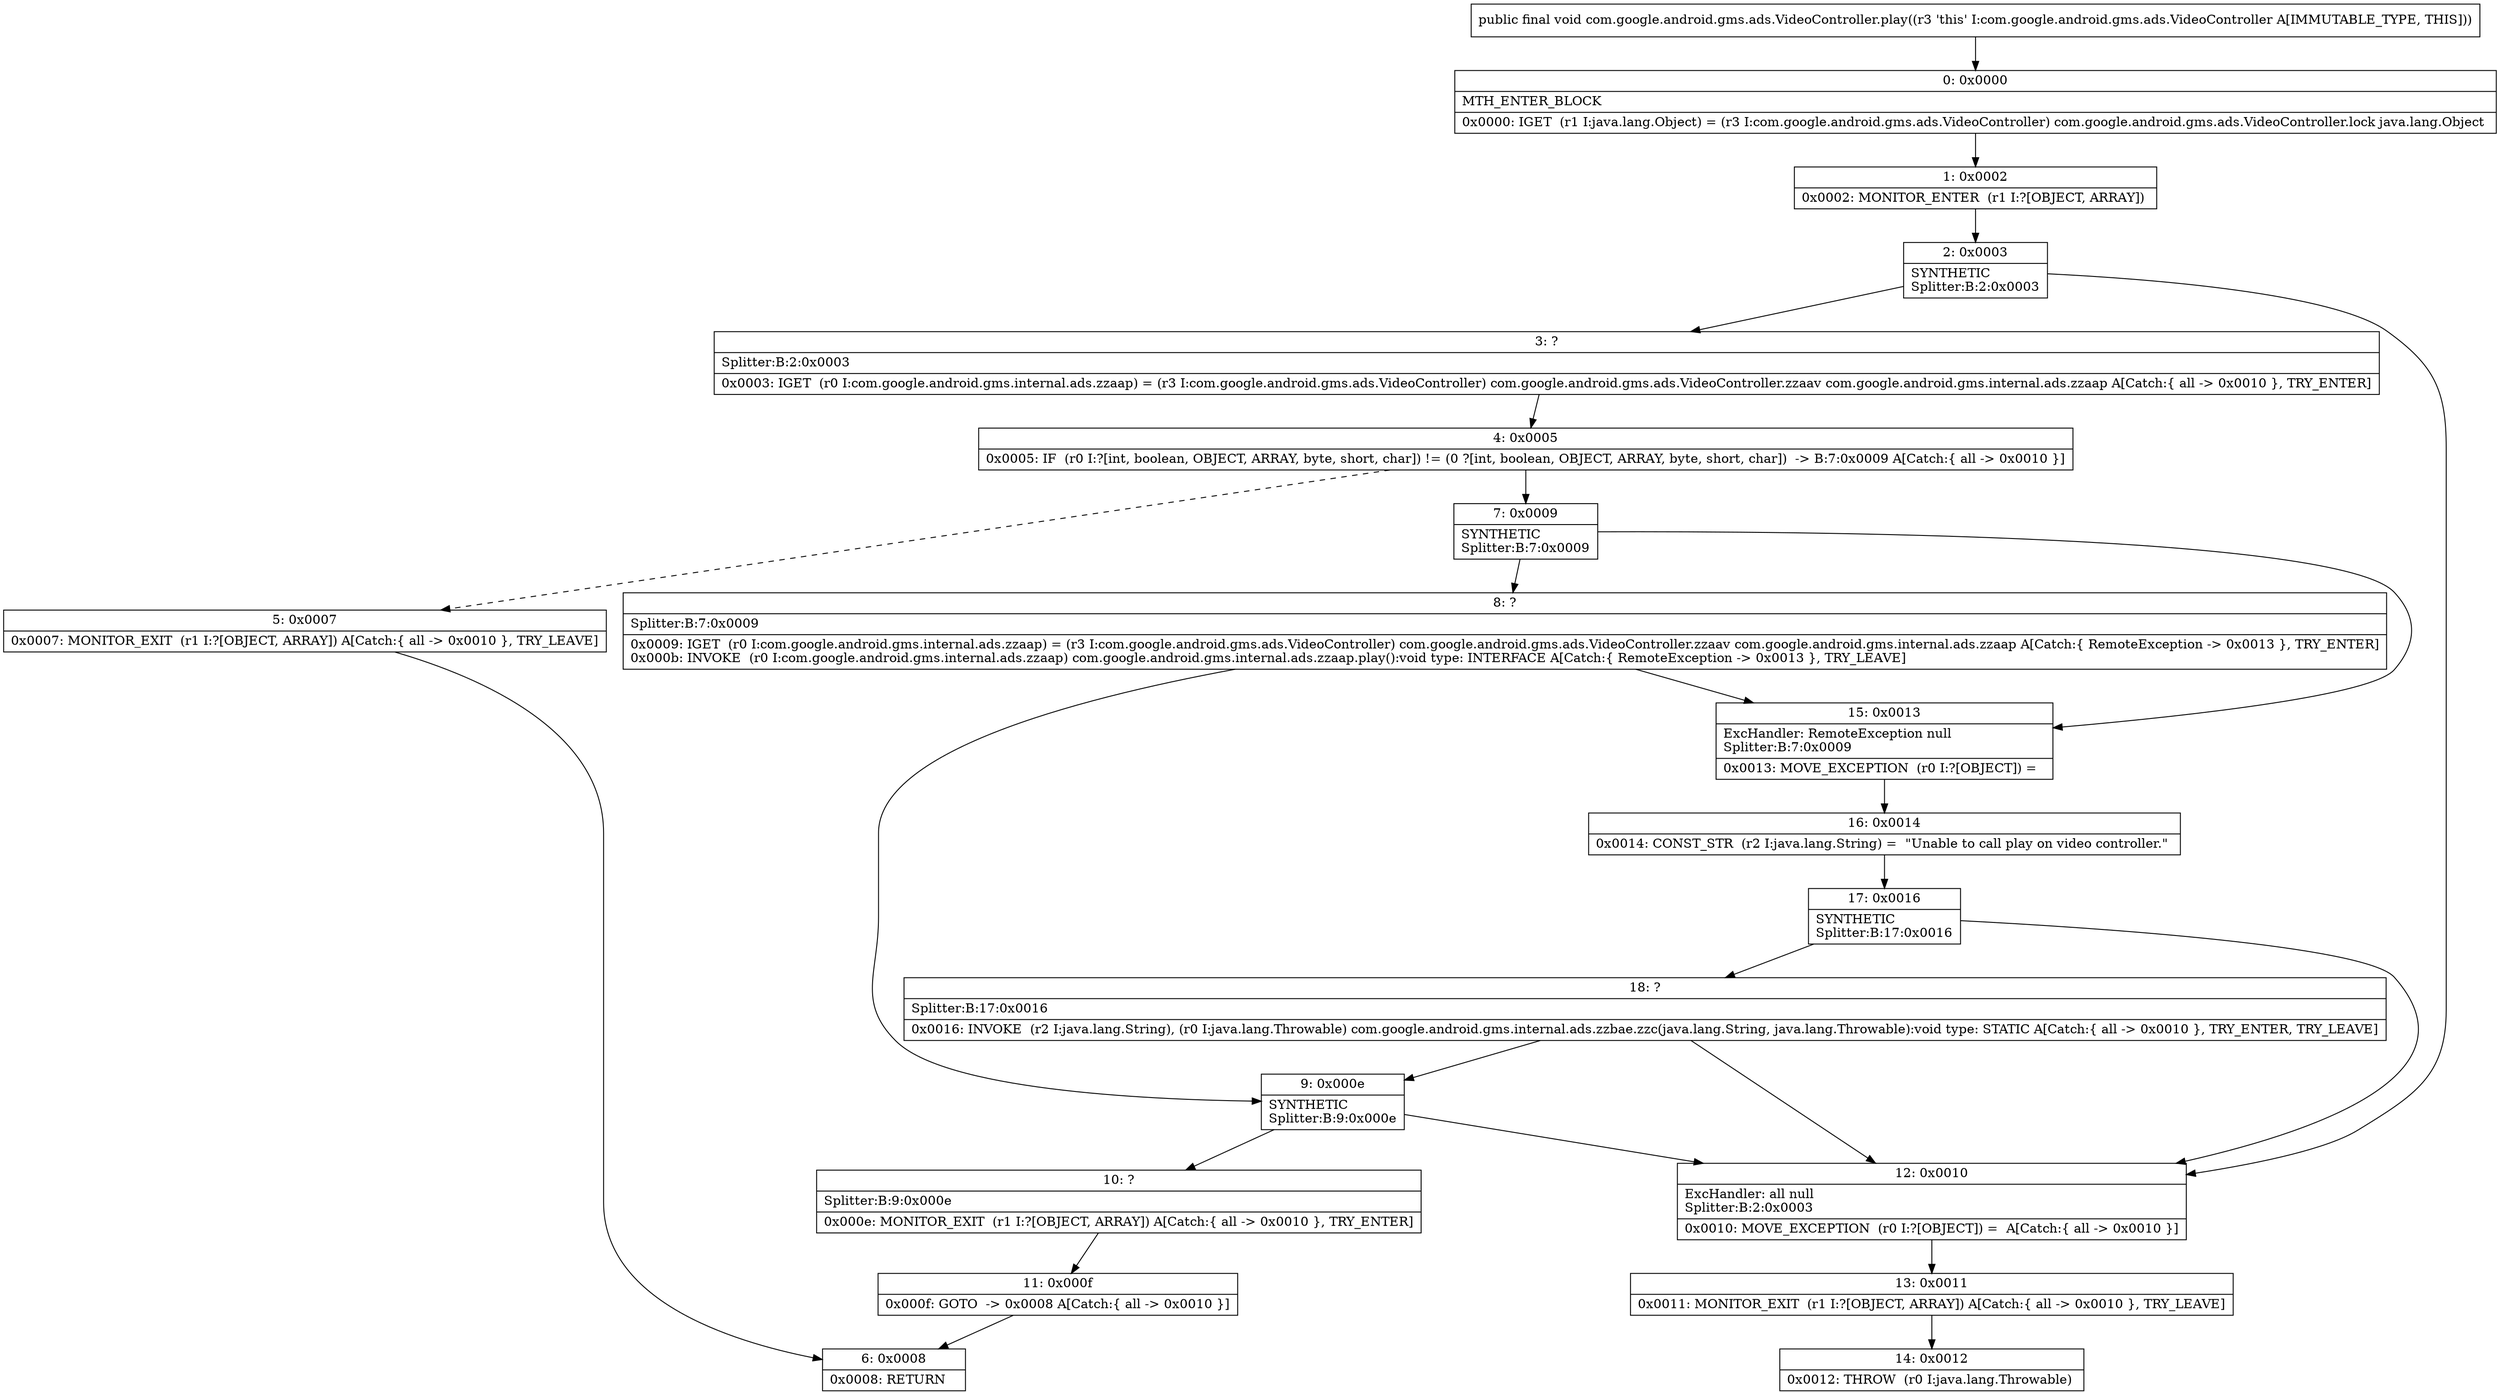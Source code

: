 digraph "CFG forcom.google.android.gms.ads.VideoController.play()V" {
Node_0 [shape=record,label="{0\:\ 0x0000|MTH_ENTER_BLOCK\l|0x0000: IGET  (r1 I:java.lang.Object) = (r3 I:com.google.android.gms.ads.VideoController) com.google.android.gms.ads.VideoController.lock java.lang.Object \l}"];
Node_1 [shape=record,label="{1\:\ 0x0002|0x0002: MONITOR_ENTER  (r1 I:?[OBJECT, ARRAY]) \l}"];
Node_2 [shape=record,label="{2\:\ 0x0003|SYNTHETIC\lSplitter:B:2:0x0003\l}"];
Node_3 [shape=record,label="{3\:\ ?|Splitter:B:2:0x0003\l|0x0003: IGET  (r0 I:com.google.android.gms.internal.ads.zzaap) = (r3 I:com.google.android.gms.ads.VideoController) com.google.android.gms.ads.VideoController.zzaav com.google.android.gms.internal.ads.zzaap A[Catch:\{ all \-\> 0x0010 \}, TRY_ENTER]\l}"];
Node_4 [shape=record,label="{4\:\ 0x0005|0x0005: IF  (r0 I:?[int, boolean, OBJECT, ARRAY, byte, short, char]) != (0 ?[int, boolean, OBJECT, ARRAY, byte, short, char])  \-\> B:7:0x0009 A[Catch:\{ all \-\> 0x0010 \}]\l}"];
Node_5 [shape=record,label="{5\:\ 0x0007|0x0007: MONITOR_EXIT  (r1 I:?[OBJECT, ARRAY]) A[Catch:\{ all \-\> 0x0010 \}, TRY_LEAVE]\l}"];
Node_6 [shape=record,label="{6\:\ 0x0008|0x0008: RETURN   \l}"];
Node_7 [shape=record,label="{7\:\ 0x0009|SYNTHETIC\lSplitter:B:7:0x0009\l}"];
Node_8 [shape=record,label="{8\:\ ?|Splitter:B:7:0x0009\l|0x0009: IGET  (r0 I:com.google.android.gms.internal.ads.zzaap) = (r3 I:com.google.android.gms.ads.VideoController) com.google.android.gms.ads.VideoController.zzaav com.google.android.gms.internal.ads.zzaap A[Catch:\{ RemoteException \-\> 0x0013 \}, TRY_ENTER]\l0x000b: INVOKE  (r0 I:com.google.android.gms.internal.ads.zzaap) com.google.android.gms.internal.ads.zzaap.play():void type: INTERFACE A[Catch:\{ RemoteException \-\> 0x0013 \}, TRY_LEAVE]\l}"];
Node_9 [shape=record,label="{9\:\ 0x000e|SYNTHETIC\lSplitter:B:9:0x000e\l}"];
Node_10 [shape=record,label="{10\:\ ?|Splitter:B:9:0x000e\l|0x000e: MONITOR_EXIT  (r1 I:?[OBJECT, ARRAY]) A[Catch:\{ all \-\> 0x0010 \}, TRY_ENTER]\l}"];
Node_11 [shape=record,label="{11\:\ 0x000f|0x000f: GOTO  \-\> 0x0008 A[Catch:\{ all \-\> 0x0010 \}]\l}"];
Node_12 [shape=record,label="{12\:\ 0x0010|ExcHandler: all null\lSplitter:B:2:0x0003\l|0x0010: MOVE_EXCEPTION  (r0 I:?[OBJECT]) =  A[Catch:\{ all \-\> 0x0010 \}]\l}"];
Node_13 [shape=record,label="{13\:\ 0x0011|0x0011: MONITOR_EXIT  (r1 I:?[OBJECT, ARRAY]) A[Catch:\{ all \-\> 0x0010 \}, TRY_LEAVE]\l}"];
Node_14 [shape=record,label="{14\:\ 0x0012|0x0012: THROW  (r0 I:java.lang.Throwable) \l}"];
Node_15 [shape=record,label="{15\:\ 0x0013|ExcHandler: RemoteException null\lSplitter:B:7:0x0009\l|0x0013: MOVE_EXCEPTION  (r0 I:?[OBJECT]) =  \l}"];
Node_16 [shape=record,label="{16\:\ 0x0014|0x0014: CONST_STR  (r2 I:java.lang.String) =  \"Unable to call play on video controller.\" \l}"];
Node_17 [shape=record,label="{17\:\ 0x0016|SYNTHETIC\lSplitter:B:17:0x0016\l}"];
Node_18 [shape=record,label="{18\:\ ?|Splitter:B:17:0x0016\l|0x0016: INVOKE  (r2 I:java.lang.String), (r0 I:java.lang.Throwable) com.google.android.gms.internal.ads.zzbae.zzc(java.lang.String, java.lang.Throwable):void type: STATIC A[Catch:\{ all \-\> 0x0010 \}, TRY_ENTER, TRY_LEAVE]\l}"];
MethodNode[shape=record,label="{public final void com.google.android.gms.ads.VideoController.play((r3 'this' I:com.google.android.gms.ads.VideoController A[IMMUTABLE_TYPE, THIS])) }"];
MethodNode -> Node_0;
Node_0 -> Node_1;
Node_1 -> Node_2;
Node_2 -> Node_3;
Node_2 -> Node_12;
Node_3 -> Node_4;
Node_4 -> Node_5[style=dashed];
Node_4 -> Node_7;
Node_5 -> Node_6;
Node_7 -> Node_8;
Node_7 -> Node_15;
Node_8 -> Node_9;
Node_8 -> Node_15;
Node_9 -> Node_10;
Node_9 -> Node_12;
Node_10 -> Node_11;
Node_11 -> Node_6;
Node_12 -> Node_13;
Node_13 -> Node_14;
Node_15 -> Node_16;
Node_16 -> Node_17;
Node_17 -> Node_18;
Node_17 -> Node_12;
Node_18 -> Node_12;
Node_18 -> Node_9;
}

